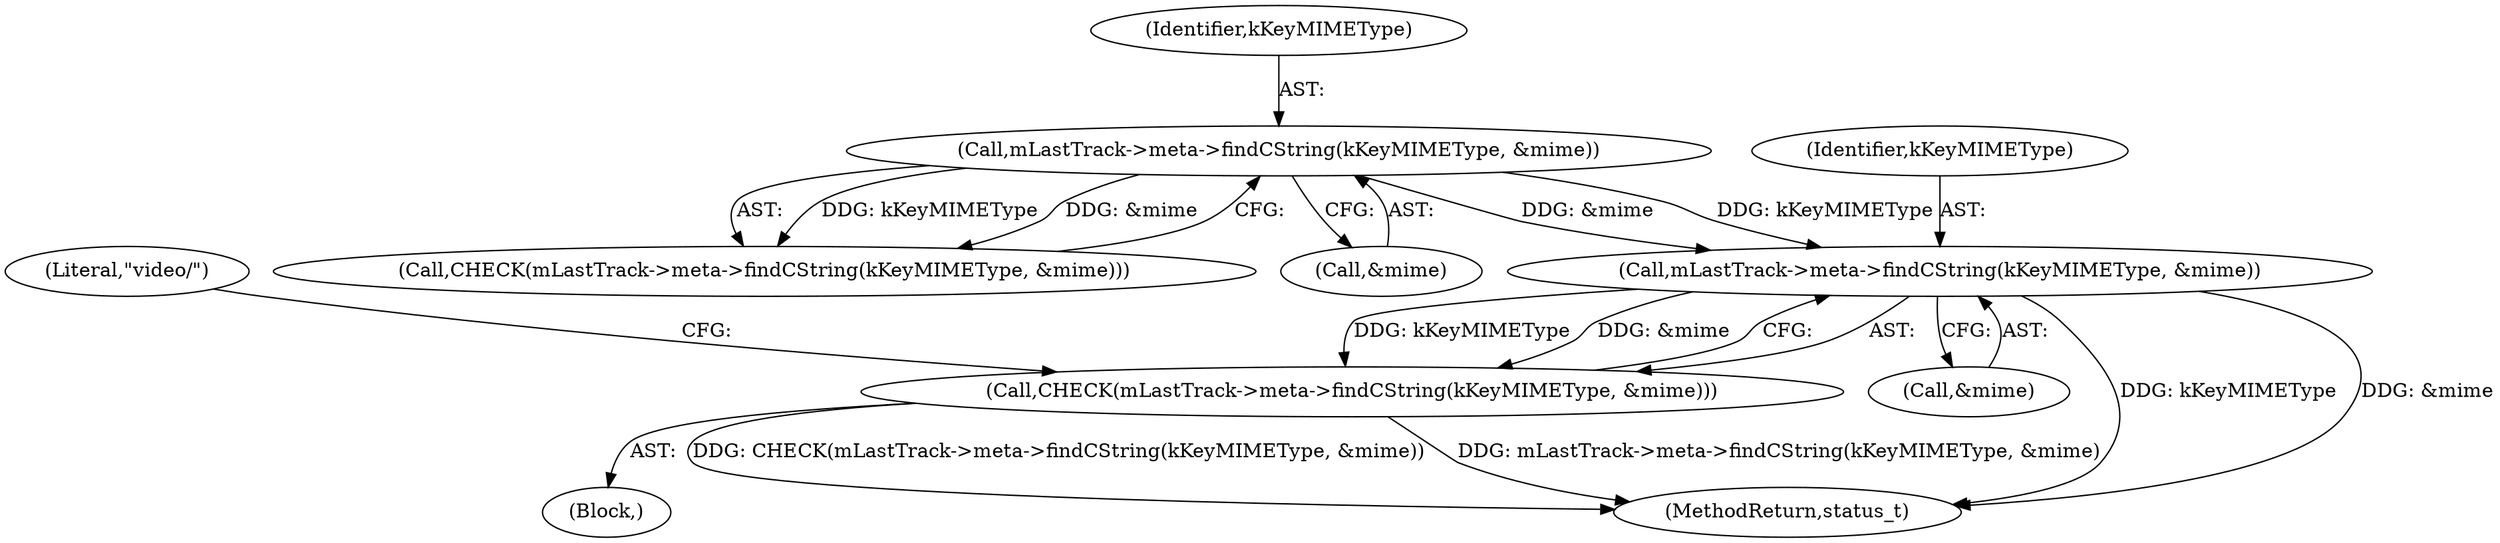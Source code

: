 digraph "0_Android_463a6f807e187828442949d1924e143cf07778c6@pointer" {
"1001910" [label="(Call,mLastTrack->meta->findCString(kKeyMIMEType, &mime))"];
"1001869" [label="(Call,mLastTrack->meta->findCString(kKeyMIMEType, &mime))"];
"1001909" [label="(Call,CHECK(mLastTrack->meta->findCString(kKeyMIMEType, &mime)))"];
"1001912" [label="(Call,&mime)"];
"1001868" [label="(Call,CHECK(mLastTrack->meta->findCString(kKeyMIMEType, &mime)))"];
"1001870" [label="(Identifier,kKeyMIMEType)"];
"1001910" [label="(Call,mLastTrack->meta->findCString(kKeyMIMEType, &mime))"];
"1001917" [label="(Literal,\"video/\")"];
"1001911" [label="(Identifier,kKeyMIMEType)"];
"1001871" [label="(Call,&mime)"];
"1002918" [label="(MethodReturn,status_t)"];
"1001909" [label="(Call,CHECK(mLastTrack->meta->findCString(kKeyMIMEType, &mime)))"];
"1001798" [label="(Block,)"];
"1001869" [label="(Call,mLastTrack->meta->findCString(kKeyMIMEType, &mime))"];
"1001910" -> "1001909"  [label="AST: "];
"1001910" -> "1001912"  [label="CFG: "];
"1001911" -> "1001910"  [label="AST: "];
"1001912" -> "1001910"  [label="AST: "];
"1001909" -> "1001910"  [label="CFG: "];
"1001910" -> "1002918"  [label="DDG: kKeyMIMEType"];
"1001910" -> "1002918"  [label="DDG: &mime"];
"1001910" -> "1001909"  [label="DDG: kKeyMIMEType"];
"1001910" -> "1001909"  [label="DDG: &mime"];
"1001869" -> "1001910"  [label="DDG: kKeyMIMEType"];
"1001869" -> "1001910"  [label="DDG: &mime"];
"1001869" -> "1001868"  [label="AST: "];
"1001869" -> "1001871"  [label="CFG: "];
"1001870" -> "1001869"  [label="AST: "];
"1001871" -> "1001869"  [label="AST: "];
"1001868" -> "1001869"  [label="CFG: "];
"1001869" -> "1001868"  [label="DDG: kKeyMIMEType"];
"1001869" -> "1001868"  [label="DDG: &mime"];
"1001909" -> "1001798"  [label="AST: "];
"1001917" -> "1001909"  [label="CFG: "];
"1001909" -> "1002918"  [label="DDG: CHECK(mLastTrack->meta->findCString(kKeyMIMEType, &mime))"];
"1001909" -> "1002918"  [label="DDG: mLastTrack->meta->findCString(kKeyMIMEType, &mime)"];
}
